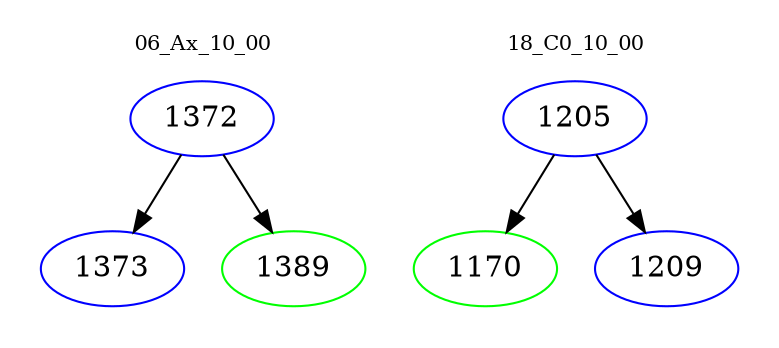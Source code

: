 digraph{
subgraph cluster_0 {
color = white
label = "06_Ax_10_00";
fontsize=10;
T0_1372 [label="1372", color="blue"]
T0_1372 -> T0_1373 [color="black"]
T0_1373 [label="1373", color="blue"]
T0_1372 -> T0_1389 [color="black"]
T0_1389 [label="1389", color="green"]
}
subgraph cluster_1 {
color = white
label = "18_C0_10_00";
fontsize=10;
T1_1205 [label="1205", color="blue"]
T1_1205 -> T1_1170 [color="black"]
T1_1170 [label="1170", color="green"]
T1_1205 -> T1_1209 [color="black"]
T1_1209 [label="1209", color="blue"]
}
}
